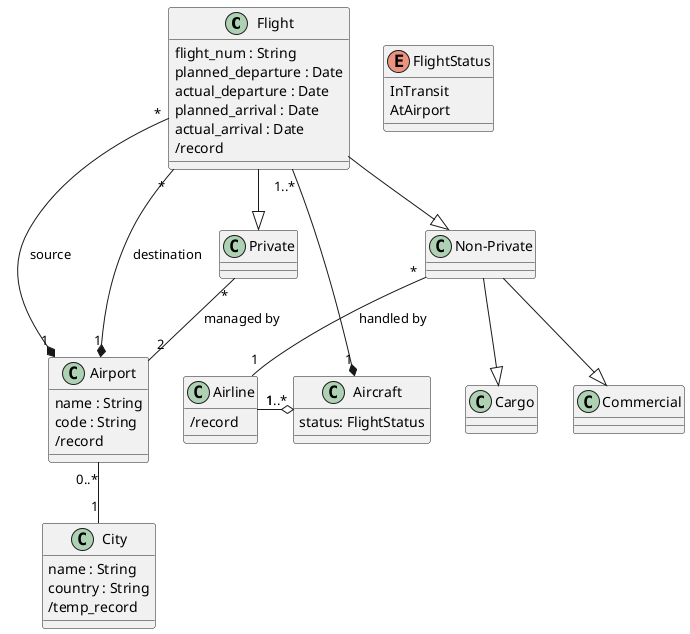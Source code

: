 @startuml flight_record_system
scale 1
' skinparam style strictuml
' Disables the icons on the class attributes (colored icons)
' skinparam classAttributeIconSize 0 
class Flight {
  flight_num : String
  planned_departure : Date
  actual_departure : Date
  planned_arrival : Date
  actual_arrival : Date
  /record
}

class Private
class Non_Private as "Non-Private"

class Cargo
class Commercial

class Airport {
  name : String
  code : String
  /record
}

class City {
  name : String
  country : String
  /temp_record
}

class Aircraft {
  status: FlightStatus
}

enum FlightStatus {
  InTransit
  AtAirport
}
' Aircraft -[hidden]> FlightStatus

class Airline {
  /record
}


' Relationships
Flight --|> Private
Flight --|> Non_Private

Non_Private --|> Cargo
Non_Private --|> Commercial
Non_Private "*" -- "1" Airline : handled by

Flight "*" -* "1" Airport : source
Flight "*" -* "1" Airport : destination
Flight "1..*" -* "1" Aircraft

Airport "0..*" -- "1" City

Airline "1" -o "1..*" Aircraft

Private "*" -- "2" Airport : managed by

@enduml
